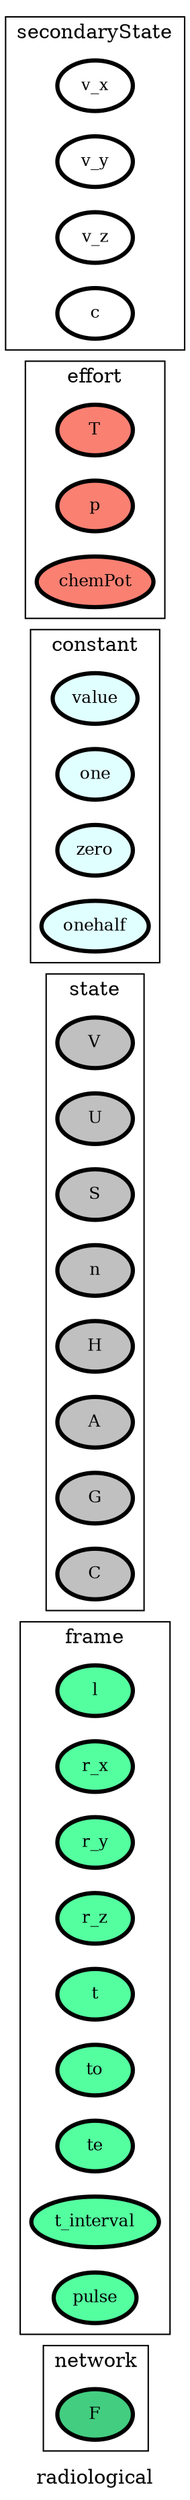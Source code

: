 digraph radiological {
label=radiological;
rankdir=LR;
subgraph cluster_radiological___property {
label=property;
rankdir=LR;
}

subgraph cluster_radiological___network {
label=network;
rankdir=LR;
V_10 [fillcolor=seagreen3, fontsize=12, label=F, penwidth=3, style=filled];
}

subgraph cluster_radiological___projection {
label=projection;
rankdir=LR;
}

subgraph cluster_radiological___differenceOperator {
label=differenceOperator;
rankdir=LR;
}

subgraph cluster_radiological___frame {
label=frame;
rankdir=LR;
V_11 [fillcolor=seagreen1, fontsize=12, label=l, penwidth=3, style=filled];
V_12 [fillcolor=seagreen1, fontsize=12, label=r_x, penwidth=3, style=filled];
V_13 [fillcolor=seagreen1, fontsize=12, label=r_y, penwidth=3, style=filled];
V_14 [fillcolor=seagreen1, fontsize=12, label=r_z, penwidth=3, style=filled];
V_4 [fillcolor=seagreen1, fontsize=12, label=t, penwidth=3, style=filled];
V_5 [fillcolor=seagreen1, fontsize=12, label=to, penwidth=3, style=filled];
V_6 [fillcolor=seagreen1, fontsize=12, label=te, penwidth=3, style=filled];
V_7 [fillcolor=seagreen1, fontsize=12, label=t_interval, penwidth=3, style=filled];
V_9 [fillcolor=seagreen1, fontsize=12, label=pulse, penwidth=3, style=filled];
}

subgraph cluster_radiological___state {
label=state;
rankdir=LR;
V_15 [fillcolor=grey, fontsize=12, label=V, penwidth=3, style=filled];
V_16 [fillcolor=grey, fontsize=12, label=U, penwidth=3, style=filled];
V_17 [fillcolor=grey, fontsize=12, label=S, penwidth=3, style=filled];
V_18 [fillcolor=grey, fontsize=12, label=n, penwidth=3, style=filled];
V_22 [fillcolor=grey, fontsize=12, label=H, penwidth=3, style=filled];
V_23 [fillcolor=grey, fontsize=12, label=A, penwidth=3, style=filled];
V_24 [fillcolor=grey, fontsize=12, label=G, penwidth=3, style=filled];
V_25 [fillcolor=grey, fontsize=12, label=C, penwidth=3, style=filled];
}

subgraph cluster_radiological___constant {
label=constant;
rankdir=LR;
V_1 [fillcolor=lightcyan, fontsize=12, label=value, penwidth=3, style=filled];
V_2 [fillcolor=lightcyan, fontsize=12, label=one, penwidth=3, style=filled];
V_3 [fillcolor=lightcyan, fontsize=12, label=zero, penwidth=3, style=filled];
V_8 [fillcolor=lightcyan, fontsize=12, label=onehalf, penwidth=3, style=filled];
}

subgraph cluster_radiological___effort {
label=effort;
rankdir=LR;
V_19 [fillcolor=salmon, fontsize=12, label=T, penwidth=3, style=filled];
V_20 [fillcolor=salmon, fontsize=12, label=p, penwidth=3, style=filled];
V_21 [fillcolor=salmon, fontsize=12, label=chemPot, penwidth=3, style=filled];
}

subgraph cluster_radiological___secondaryState {
label=secondaryState;
rankdir=LR;
V_28 [fillcolor=white, fontsize=12, label=v_x, penwidth=3, style=filled];
V_29 [fillcolor=white, fontsize=12, label=v_y, penwidth=3, style=filled];
V_30 [fillcolor=white, fontsize=12, label=v_z, penwidth=3, style=filled];
V_31 [fillcolor=white, fontsize=12, label=c, penwidth=3, style=filled];
}

subgraph cluster_radiological___diffState {
label=diffState;
rankdir=LR;
}

subgraph cluster_radiological___property {
label=property;
rankdir=LR;
}

}
